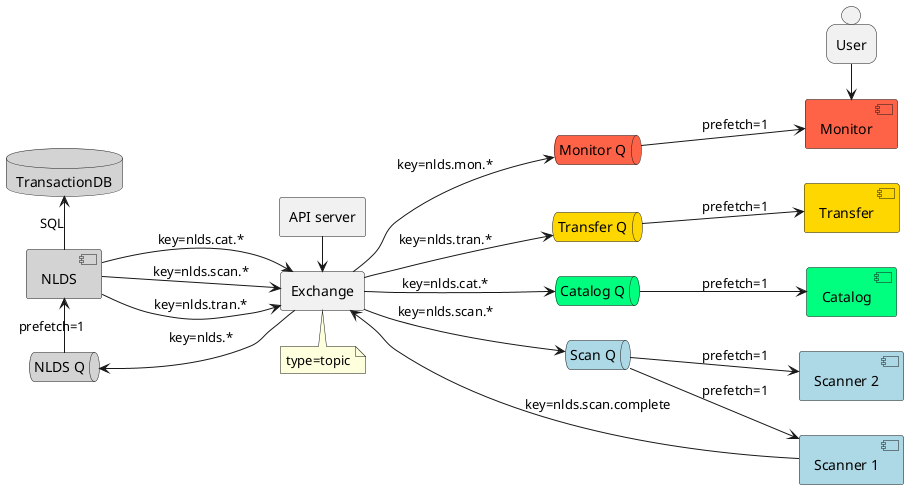 @startuml queue_structure

left to right direction
agent api_server as "API server" 

together {
    queue wq as "NLDS Q" #lightgrey
    component work as "NLDS" #lightgrey
    database iddb as "TransactionDB" #lightgrey
}

together {
    agent pex as "Exchange"
    note top of pex: type=topic
}

pex --> wq : key=nlds.*
wq -> work : prefetch=1
work -> iddb : SQL

together {
    queue sq as "Scan Q" #lightblue
    queue tq as "Transfer Q" #gold
    queue cq as "Catalog Q" #springgreen
}

pex --> sq : key=nlds.scan.*
pex --> tq : key=nlds.tran.*
pex --> cq : key=nlds.cat.*

work --> pex : key=nlds.scan.*
work --> pex : key=nlds.tran.*
work --> pex : key=nlds.cat.*

queue mq as "Monitor Q" #tomato
pex --> mq : key=nlds.mon.*

together {
    component scan1 as "Scanner 1" #lightblue
    component scan2 as "Scanner 2" #lightblue
}

component tran1 as "Transfer" #gold
component cat1 as "Catalog" #springgreen
together {
    component mon1 as "Monitor" #tomato
    person user as "User"
}

api_server -> pex

sq --> scan1 : prefetch=1
sq --> scan2 : prefetch=1
tq --> tran1 : prefetch=1
cq --> cat1 : prefetch=1
mq --> mon1 : prefetch=1

mon1 <- user

scan1 --> pex : key=nlds.scan.complete

@enduml